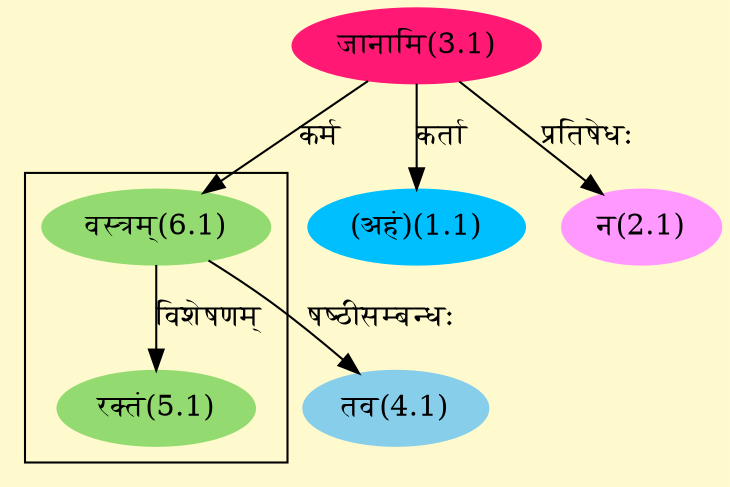 digraph G{
rankdir=BT;
 compound=true;
 bgcolor="lemonchiffon1";

subgraph cluster_1{
Node5_1 [style=filled, color="#93DB70" label = "रक्तं(5.1)"]
Node6_1 [style=filled, color="#93DB70" label = "वस्त्रम्(6.1)"]

}
Node1_1 [style=filled, color="#00BFFF" label = "(अहं)(1.1)"]
Node3_1 [style=filled, color="#FF1975" label = "जानामि(3.1)"]
Node2_1 [style=filled, color="#FF99FF" label = "न(2.1)"]
Node4_1 [style=filled, color="#87CEEB" label = "तव(4.1)"]
Node6_1 [style=filled, color="#93DB70" label = "वस्त्रम्(6.1)"]
/* Start of Relations section */

Node1_1 -> Node3_1 [  label="कर्ता"  dir="back" ]
Node2_1 -> Node3_1 [  label="प्रतिषेधः"  dir="back" ]
Node4_1 -> Node6_1 [  label="षष्ठीसम्बन्धः"  dir="back" ]
Node5_1 -> Node6_1 [  label="विशेषणम्"  dir="back" ]
Node6_1 -> Node3_1 [  label="कर्म"  dir="back" ]
}
